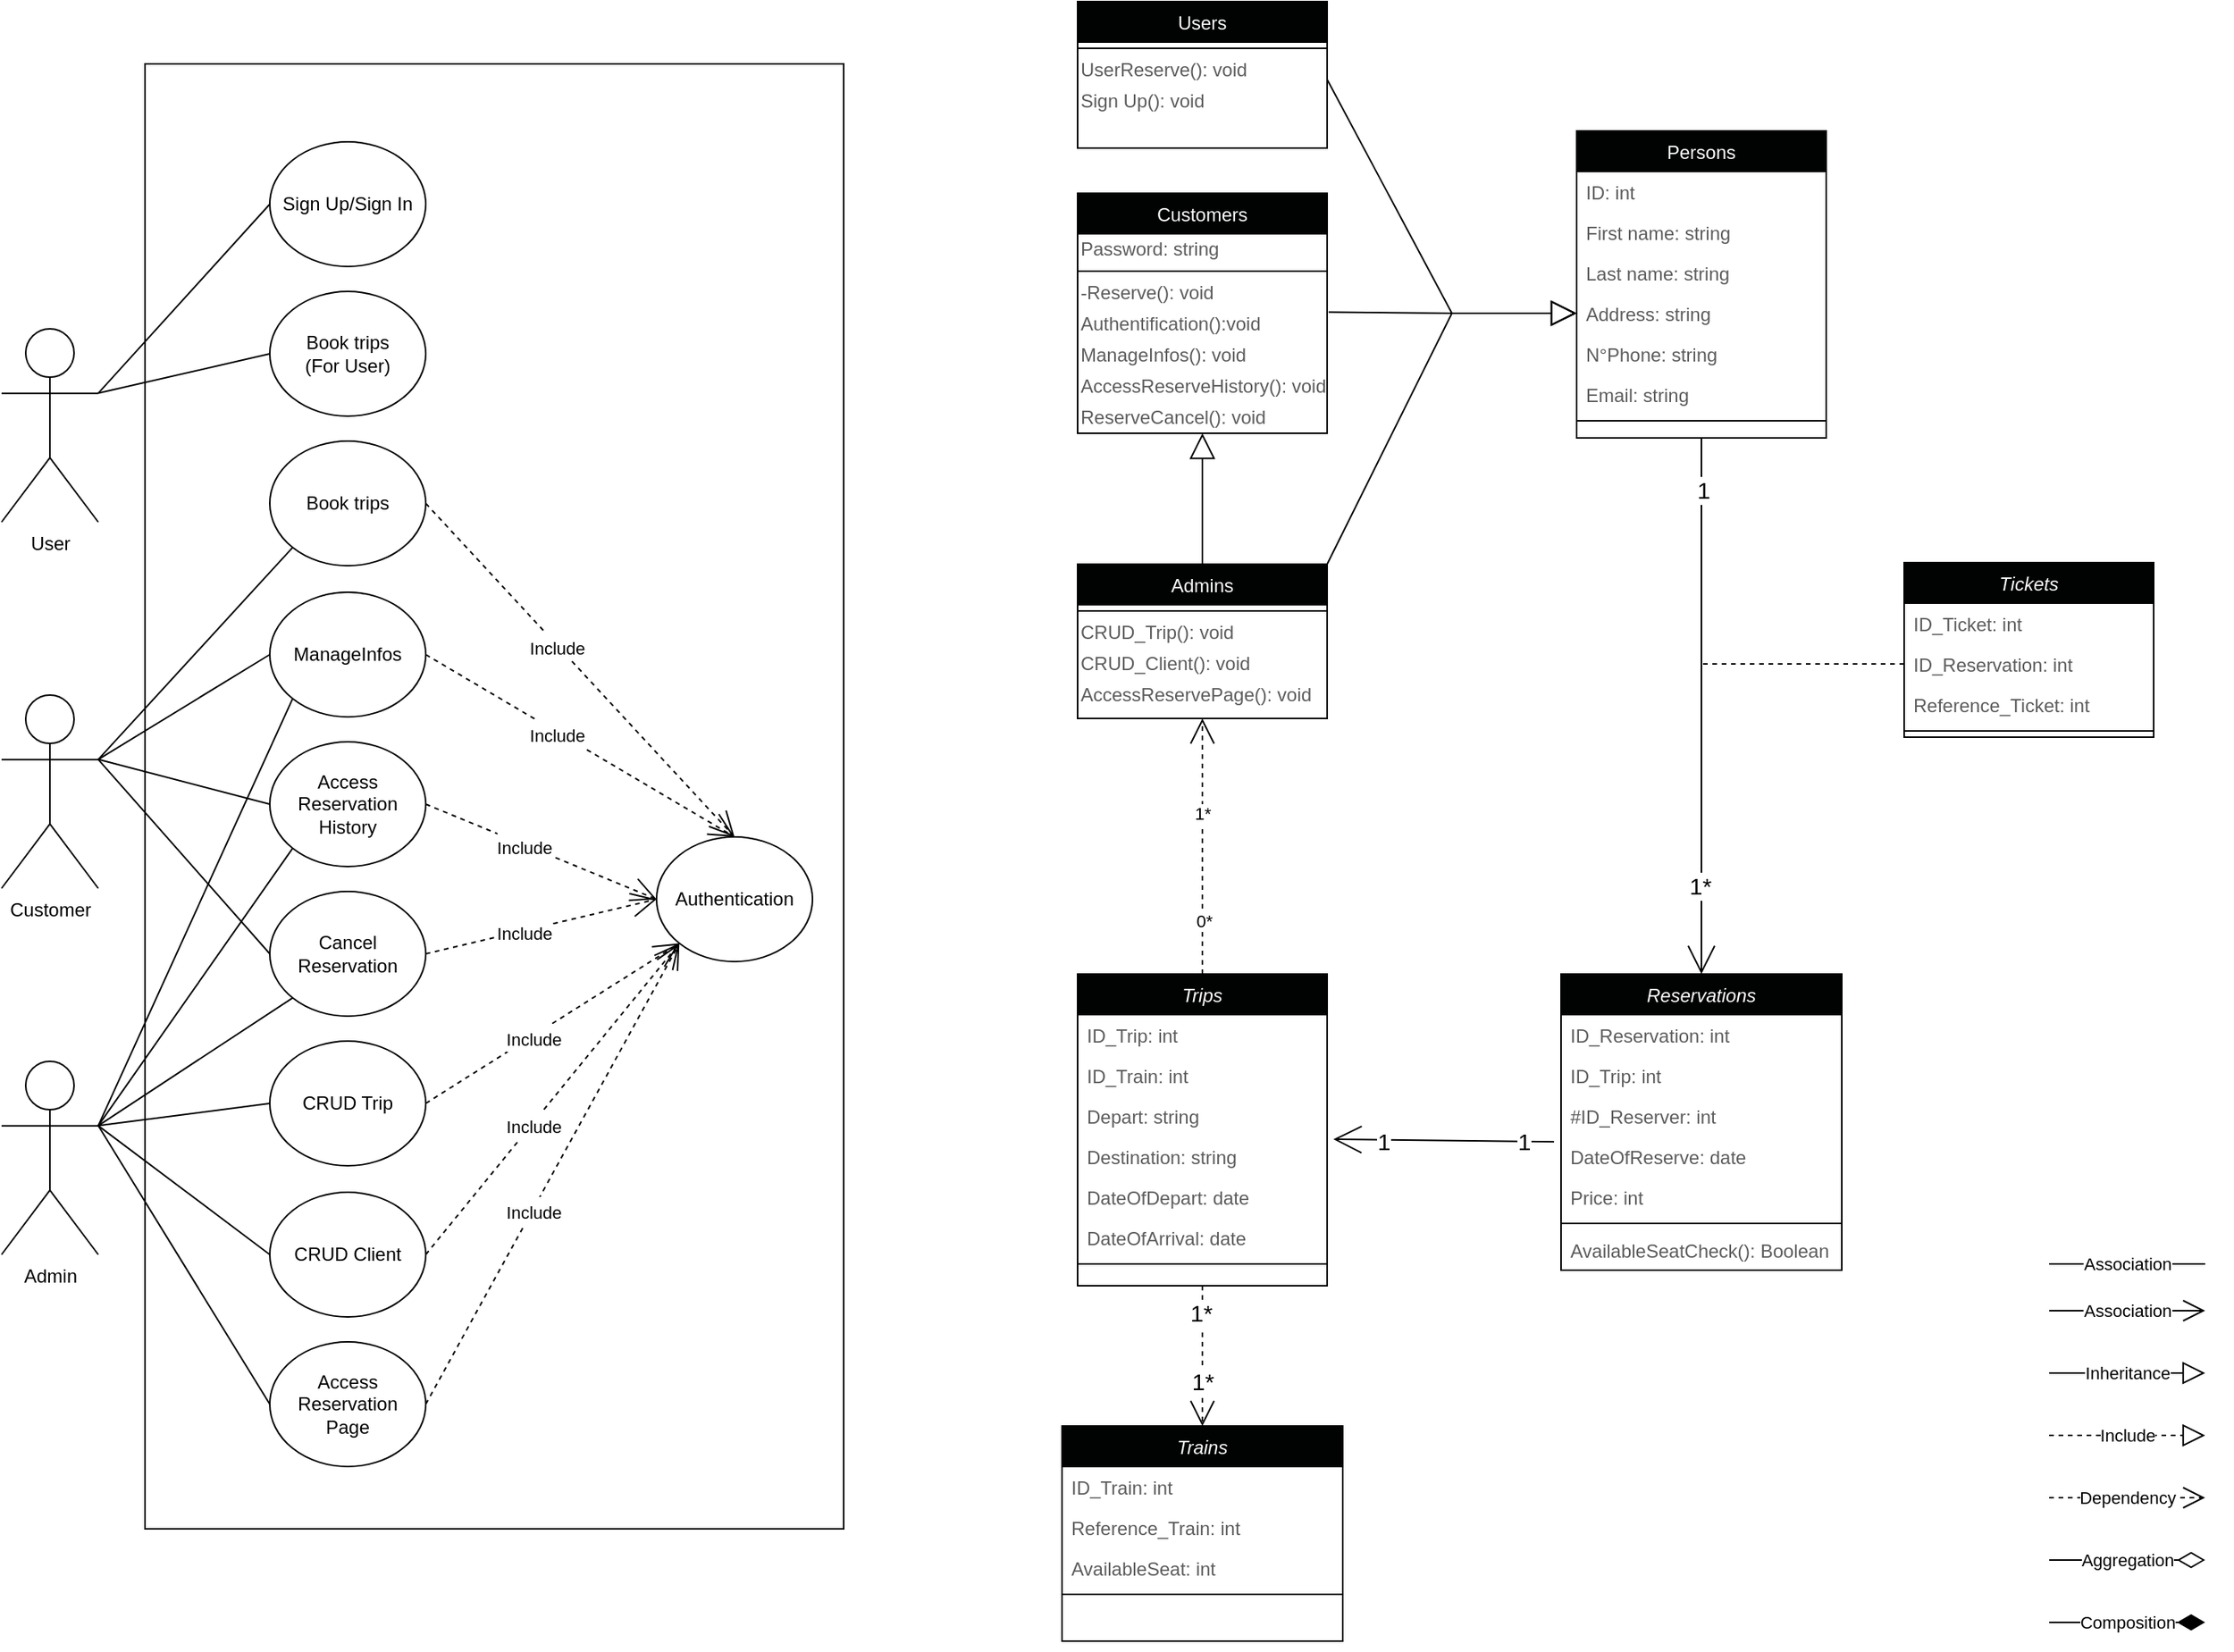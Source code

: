<mxfile version="16.5.1" type="device"><diagram id="C5RBs43oDa-KdzZeNtuy" name="Page 1"><mxGraphModel dx="1695" dy="593" grid="1" gridSize="10" guides="1" tooltips="1" connect="1" arrows="1" fold="1" page="1" pageScale="1" pageWidth="827" pageHeight="1169" math="0" shadow="0"><root><mxCell id="WIyWlLk6GJQsqaUBKTNV-0"/><mxCell id="WIyWlLk6GJQsqaUBKTNV-1" parent="WIyWlLk6GJQsqaUBKTNV-0"/><mxCell id="vCwOsM7yHrckRrkFHCLq-15" style="edgeStyle=none;rounded=0;orthogonalLoop=1;jettySize=auto;html=1;exitX=0;exitY=1;exitDx=0;exitDy=0;endArrow=none;endFill=0;entryX=1;entryY=0.333;entryDx=0;entryDy=0;entryPerimeter=0;" parent="WIyWlLk6GJQsqaUBKTNV-1" source="3M--1C_I2R1-7jQgCiGx-12" target="vCwOsM7yHrckRrkFHCLq-3" edge="1"><mxGeometry relative="1" as="geometry"><mxPoint x="-580" y="760" as="targetPoint"/></mxGeometry></mxCell><mxCell id="vCwOsM7yHrckRrkFHCLq-17" style="edgeStyle=none;rounded=0;orthogonalLoop=1;jettySize=auto;html=1;exitX=0;exitY=1;exitDx=0;exitDy=0;endArrow=none;endFill=0;entryX=1;entryY=0.333;entryDx=0;entryDy=0;entryPerimeter=0;" parent="WIyWlLk6GJQsqaUBKTNV-1" source="3M--1C_I2R1-7jQgCiGx-14" target="vCwOsM7yHrckRrkFHCLq-3" edge="1"><mxGeometry relative="1" as="geometry"><mxPoint x="-590" y="760" as="targetPoint"/></mxGeometry></mxCell><mxCell id="vCwOsM7yHrckRrkFHCLq-16" style="edgeStyle=none;rounded=0;orthogonalLoop=1;jettySize=auto;html=1;exitX=0;exitY=1;exitDx=0;exitDy=0;endArrow=none;endFill=0;entryX=1;entryY=0.333;entryDx=0;entryDy=0;entryPerimeter=0;" parent="WIyWlLk6GJQsqaUBKTNV-1" source="3M--1C_I2R1-7jQgCiGx-31" target="vCwOsM7yHrckRrkFHCLq-3" edge="1"><mxGeometry relative="1" as="geometry"><mxPoint x="-590" y="760" as="targetPoint"/></mxGeometry></mxCell><mxCell id="vCwOsM7yHrckRrkFHCLq-13" style="edgeStyle=none;rounded=0;orthogonalLoop=1;jettySize=auto;html=1;exitX=0;exitY=0.5;exitDx=0;exitDy=0;endArrow=none;endFill=0;entryX=1;entryY=0.333;entryDx=0;entryDy=0;entryPerimeter=0;" parent="WIyWlLk6GJQsqaUBKTNV-1" source="ai6zQOVXDfIekX7TAzCs-51" target="vCwOsM7yHrckRrkFHCLq-3" edge="1"><mxGeometry relative="1" as="geometry"><mxPoint x="-590" y="760" as="targetPoint"/></mxGeometry></mxCell><mxCell id="vCwOsM7yHrckRrkFHCLq-12" style="edgeStyle=none;rounded=0;orthogonalLoop=1;jettySize=auto;html=1;exitX=1;exitY=0.333;exitDx=0;exitDy=0;exitPerimeter=0;entryX=0;entryY=0.5;entryDx=0;entryDy=0;endArrow=none;endFill=0;" parent="WIyWlLk6GJQsqaUBKTNV-1" source="vCwOsM7yHrckRrkFHCLq-3" target="3M--1C_I2R1-7jQgCiGx-8" edge="1"><mxGeometry relative="1" as="geometry"/></mxCell><mxCell id="vCwOsM7yHrckRrkFHCLq-14" style="edgeStyle=none;rounded=0;orthogonalLoop=1;jettySize=auto;html=1;exitX=0;exitY=0.5;exitDx=0;exitDy=0;endArrow=none;endFill=0;entryX=1;entryY=0.333;entryDx=0;entryDy=0;entryPerimeter=0;" parent="WIyWlLk6GJQsqaUBKTNV-1" source="vCwOsM7yHrckRrkFHCLq-10" target="vCwOsM7yHrckRrkFHCLq-3" edge="1"><mxGeometry relative="1" as="geometry"><mxPoint x="-580" y="770" as="targetPoint"/></mxGeometry></mxCell><mxCell id="vCwOsM7yHrckRrkFHCLq-52" value="1*" style="edgeStyle=none;rounded=0;orthogonalLoop=1;jettySize=auto;html=1;entryX=0.5;entryY=0;entryDx=0;entryDy=0;fontSize=15;startArrow=none;startFill=0;endArrow=open;endFill=0;endSize=14;exitX=0.5;exitY=1;exitDx=0;exitDy=0;dashed=1;" parent="WIyWlLk6GJQsqaUBKTNV-1" source="zkfFHV4jXpPFQw0GAbJ--0" target="vCwOsM7yHrckRrkFHCLq-29" edge="1"><mxGeometry x="-0.628" y="-1" relative="1" as="geometry"><mxPoint as="offset"/></mxGeometry></mxCell><mxCell id="vCwOsM7yHrckRrkFHCLq-54" value="1*" style="edgeLabel;html=1;align=center;verticalAlign=middle;resizable=0;points=[];fontSize=15;" parent="vCwOsM7yHrckRrkFHCLq-52" vertex="1" connectable="0"><mxGeometry x="0.347" relative="1" as="geometry"><mxPoint as="offset"/></mxGeometry></mxCell><mxCell id="zkfFHV4jXpPFQw0GAbJ--0" value="Trips" style="swimlane;fontStyle=2;align=center;verticalAlign=top;childLayout=stackLayout;horizontal=1;startSize=26;horizontalStack=0;resizeParent=1;resizeLast=0;collapsible=1;marginBottom=0;rounded=0;shadow=0;strokeWidth=1;fillColor=#000302;strokeColor=#000000;fontColor=#FFFFFF;" parent="WIyWlLk6GJQsqaUBKTNV-1" vertex="1"><mxGeometry x="40" y="664" width="160" height="200" as="geometry"><mxRectangle x="230" y="140" width="160" height="26" as="alternateBounds"/></mxGeometry></mxCell><mxCell id="vCwOsM7yHrckRrkFHCLq-51" value="ID_Trip: int" style="text;align=left;verticalAlign=top;spacingLeft=4;spacingRight=4;overflow=hidden;rotatable=0;points=[[0,0.5],[1,0.5]];portConstraint=eastwest;fontColor=#5C5C5C;rounded=0;swimlaneFillColor=none;strokeColor=none;" parent="zkfFHV4jXpPFQw0GAbJ--0" vertex="1"><mxGeometry y="26" width="160" height="26" as="geometry"/></mxCell><mxCell id="zkfFHV4jXpPFQw0GAbJ--1" value="ID_Train: int" style="text;align=left;verticalAlign=top;spacingLeft=4;spacingRight=4;overflow=hidden;rotatable=0;points=[[0,0.5],[1,0.5]];portConstraint=eastwest;fontColor=#5C5C5C;rounded=0;swimlaneFillColor=none;strokeColor=none;" parent="zkfFHV4jXpPFQw0GAbJ--0" vertex="1"><mxGeometry y="52" width="160" height="26" as="geometry"/></mxCell><mxCell id="vDL-p2yf2un2IL8Y0wbN-0" value="Depart: string" style="text;align=left;verticalAlign=top;spacingLeft=4;spacingRight=4;overflow=hidden;rotatable=0;points=[[0,0.5],[1,0.5]];portConstraint=eastwest;fontColor=#5C5C5C;rounded=0;" parent="zkfFHV4jXpPFQw0GAbJ--0" vertex="1"><mxGeometry y="78" width="160" height="26" as="geometry"/></mxCell><mxCell id="ai6zQOVXDfIekX7TAzCs-10" value="Destination: string" style="text;align=left;verticalAlign=top;spacingLeft=4;spacingRight=4;overflow=hidden;rotatable=0;points=[[0,0.5],[1,0.5]];portConstraint=eastwest;fontColor=#5C5C5C;rounded=0;" parent="zkfFHV4jXpPFQw0GAbJ--0" vertex="1"><mxGeometry y="104" width="160" height="26" as="geometry"/></mxCell><mxCell id="ai6zQOVXDfIekX7TAzCs-11" value="DateOfDepart: date" style="text;align=left;verticalAlign=top;spacingLeft=4;spacingRight=4;overflow=hidden;rotatable=0;points=[[0,0.5],[1,0.5]];portConstraint=eastwest;fontColor=#5C5C5C;rounded=0;" parent="zkfFHV4jXpPFQw0GAbJ--0" vertex="1"><mxGeometry y="130" width="160" height="26" as="geometry"/></mxCell><mxCell id="ai6zQOVXDfIekX7TAzCs-12" value="DateOfArrival: date" style="text;align=left;verticalAlign=top;spacingLeft=4;spacingRight=4;overflow=hidden;rotatable=0;points=[[0,0.5],[1,0.5]];portConstraint=eastwest;fontColor=#5C5C5C;rounded=0;" parent="zkfFHV4jXpPFQw0GAbJ--0" vertex="1"><mxGeometry y="156" width="160" height="26" as="geometry"/></mxCell><mxCell id="zkfFHV4jXpPFQw0GAbJ--4" value="" style="line;html=1;strokeWidth=1;align=left;verticalAlign=middle;spacingTop=-1;spacingLeft=3;spacingRight=3;rotatable=0;labelPosition=right;points=[];portConstraint=eastwest;fillColor=none;strokeColor=#000000;fontColor=#5C5C5C;rounded=0;" parent="zkfFHV4jXpPFQw0GAbJ--0" vertex="1"><mxGeometry y="182" width="160" height="8" as="geometry"/></mxCell><mxCell id="zkfFHV4jXpPFQw0GAbJ--6" value="Persons" style="swimlane;fontStyle=0;align=center;verticalAlign=top;childLayout=stackLayout;horizontal=1;startSize=26;horizontalStack=0;resizeParent=1;resizeLast=0;collapsible=1;marginBottom=0;rounded=0;shadow=0;strokeWidth=1;fillColor=#000302;strokeColor=#000000;fontColor=#FFFFFF;swimlaneFillColor=none;" parent="WIyWlLk6GJQsqaUBKTNV-1" vertex="1"><mxGeometry x="360" y="123" width="160" height="197" as="geometry"><mxRectangle x="130" y="380" width="160" height="26" as="alternateBounds"/></mxGeometry></mxCell><mxCell id="xVE9FjrcCuSCnq7IUuKv-0" value="ID: int" style="text;align=left;verticalAlign=top;spacingLeft=4;spacingRight=4;overflow=hidden;rotatable=0;points=[[0,0.5],[1,0.5]];portConstraint=eastwest;fontColor=#5C5C5C;rounded=0;" parent="zkfFHV4jXpPFQw0GAbJ--6" vertex="1"><mxGeometry y="26" width="160" height="26" as="geometry"/></mxCell><mxCell id="7c36WkLi1YaP8G3lGVL6-3" value="First name: string" style="text;align=left;verticalAlign=top;spacingLeft=4;spacingRight=4;overflow=hidden;rotatable=0;points=[[0,0.5],[1,0.5]];portConstraint=eastwest;fontColor=#5C5C5C;rounded=0;" parent="zkfFHV4jXpPFQw0GAbJ--6" vertex="1"><mxGeometry y="52" width="160" height="26" as="geometry"/></mxCell><mxCell id="zkfFHV4jXpPFQw0GAbJ--7" value="Last name: string" style="text;align=left;verticalAlign=top;spacingLeft=4;spacingRight=4;overflow=hidden;rotatable=0;points=[[0,0.5],[1,0.5]];portConstraint=eastwest;fontColor=#5C5C5C;rounded=0;" parent="zkfFHV4jXpPFQw0GAbJ--6" vertex="1"><mxGeometry y="78" width="160" height="26" as="geometry"/></mxCell><mxCell id="vDL-p2yf2un2IL8Y0wbN-2" value="Address: string" style="text;align=left;verticalAlign=top;spacingLeft=4;spacingRight=4;overflow=hidden;rotatable=0;points=[[0,0.5],[1,0.5]];portConstraint=eastwest;rounded=0;shadow=0;html=0;fontColor=#5C5C5C;" parent="zkfFHV4jXpPFQw0GAbJ--6" vertex="1"><mxGeometry y="104" width="160" height="26" as="geometry"/></mxCell><mxCell id="zkfFHV4jXpPFQw0GAbJ--8" value="N°Phone: string " style="text;align=left;verticalAlign=top;spacingLeft=4;spacingRight=4;overflow=hidden;rotatable=0;points=[[0,0.5],[1,0.5]];portConstraint=eastwest;rounded=0;shadow=0;html=0;fontColor=#5C5C5C;" parent="zkfFHV4jXpPFQw0GAbJ--6" vertex="1"><mxGeometry y="130" width="160" height="26" as="geometry"/></mxCell><mxCell id="vDL-p2yf2un2IL8Y0wbN-12" value="Email: string" style="text;align=left;verticalAlign=top;spacingLeft=4;spacingRight=4;overflow=hidden;rotatable=0;points=[[0,0.5],[1,0.5]];portConstraint=eastwest;rounded=0;shadow=0;html=0;fontColor=#5C5C5C;" parent="zkfFHV4jXpPFQw0GAbJ--6" vertex="1"><mxGeometry y="156" width="160" height="26" as="geometry"/></mxCell><mxCell id="zkfFHV4jXpPFQw0GAbJ--9" value="" style="line;html=1;strokeWidth=1;align=left;verticalAlign=middle;spacingTop=-1;spacingLeft=3;spacingRight=3;rotatable=0;labelPosition=right;points=[];portConstraint=eastwest;fillColor=none;strokeColor=#000000;fontColor=#5C5C5C;rounded=0;" parent="zkfFHV4jXpPFQw0GAbJ--6" vertex="1"><mxGeometry y="182" width="160" height="8" as="geometry"/></mxCell><mxCell id="vCwOsM7yHrckRrkFHCLq-44" style="edgeStyle=none;rounded=0;orthogonalLoop=1;jettySize=auto;html=1;entryX=0;entryY=0.5;entryDx=0;entryDy=0;fontSize=15;endArrow=block;endFill=0;strokeColor=none;startArrow=none;startFill=0;" parent="WIyWlLk6GJQsqaUBKTNV-1" source="zkfFHV4jXpPFQw0GAbJ--13" target="zkfFHV4jXpPFQw0GAbJ--8" edge="1"><mxGeometry relative="1" as="geometry"/></mxCell><mxCell id="vCwOsM7yHrckRrkFHCLq-79" style="edgeStyle=none;rounded=0;orthogonalLoop=1;jettySize=auto;html=1;entryX=0.5;entryY=1;entryDx=0;entryDy=0;fontSize=11;startArrow=none;startFill=0;endArrow=block;endFill=0;startSize=0;endSize=14;sourcePerimeterSpacing=0;targetPerimeterSpacing=10;" parent="WIyWlLk6GJQsqaUBKTNV-1" source="zkfFHV4jXpPFQw0GAbJ--13" target="ai6zQOVXDfIekX7TAzCs-2" edge="1"><mxGeometry relative="1" as="geometry"/></mxCell><mxCell id="zkfFHV4jXpPFQw0GAbJ--13" value="Admins" style="swimlane;fontStyle=0;align=center;verticalAlign=top;childLayout=stackLayout;horizontal=1;startSize=26;horizontalStack=0;resizeParent=1;resizeLast=0;collapsible=1;marginBottom=0;rounded=0;shadow=0;strokeWidth=1;fillColor=#000302;strokeColor=#000000;fontColor=#FFFFFF;swimlaneFillColor=none;" parent="WIyWlLk6GJQsqaUBKTNV-1" vertex="1"><mxGeometry x="40" y="401" width="160" height="99" as="geometry"><mxRectangle x="340" y="380" width="170" height="26" as="alternateBounds"/></mxGeometry></mxCell><mxCell id="zkfFHV4jXpPFQw0GAbJ--15" value="" style="line;html=1;strokeWidth=1;align=left;verticalAlign=middle;spacingTop=-1;spacingLeft=3;spacingRight=3;rotatable=0;labelPosition=right;points=[];portConstraint=eastwest;fillColor=none;strokeColor=#000000;fontColor=#5C5C5C;rounded=0;" parent="zkfFHV4jXpPFQw0GAbJ--13" vertex="1"><mxGeometry y="26" width="160" height="8" as="geometry"/></mxCell><mxCell id="ai6zQOVXDfIekX7TAzCs-36" value="CRUD_Trip(): void" style="text;html=1;align=left;verticalAlign=middle;resizable=0;points=[];autosize=1;strokeColor=none;fillColor=none;fontColor=#5C5C5C;rounded=0;" parent="zkfFHV4jXpPFQw0GAbJ--13" vertex="1"><mxGeometry y="34" width="160" height="20" as="geometry"/></mxCell><mxCell id="vCwOsM7yHrckRrkFHCLq-48" value="CRUD_Client(): void" style="text;html=1;align=left;verticalAlign=middle;resizable=0;points=[];autosize=1;strokeColor=none;fillColor=none;fontColor=#5C5C5C;rounded=0;" parent="zkfFHV4jXpPFQw0GAbJ--13" vertex="1"><mxGeometry y="54" width="160" height="20" as="geometry"/></mxCell><mxCell id="ai6zQOVXDfIekX7TAzCs-34" value="AccessReservePage(): void" style="text;html=1;align=left;verticalAlign=middle;resizable=0;points=[];autosize=1;strokeColor=none;fillColor=none;fontColor=#5C5C5C;rounded=0;" parent="zkfFHV4jXpPFQw0GAbJ--13" vertex="1"><mxGeometry y="74" width="160" height="20" as="geometry"/></mxCell><mxCell id="vDL-p2yf2un2IL8Y0wbN-6" value="Users" style="swimlane;fontStyle=0;align=center;verticalAlign=top;childLayout=stackLayout;horizontal=1;startSize=26;horizontalStack=0;resizeParent=1;resizeLast=0;collapsible=1;marginBottom=0;rounded=0;shadow=0;strokeWidth=1;fillColor=#000302;strokeColor=#000000;fontColor=#FFFFFF;swimlaneFillColor=none;" parent="WIyWlLk6GJQsqaUBKTNV-1" vertex="1"><mxGeometry x="40" y="40" width="160" height="94" as="geometry"><mxRectangle x="340" y="380" width="170" height="26" as="alternateBounds"/></mxGeometry></mxCell><mxCell id="vDL-p2yf2un2IL8Y0wbN-9" value="" style="line;html=1;strokeWidth=1;align=left;verticalAlign=middle;spacingTop=-1;spacingLeft=3;spacingRight=3;rotatable=0;labelPosition=right;points=[];portConstraint=eastwest;fillColor=none;strokeColor=#000000;fontColor=#5C5C5C;rounded=0;" parent="vDL-p2yf2un2IL8Y0wbN-6" vertex="1"><mxGeometry y="26" width="160" height="8" as="geometry"/></mxCell><mxCell id="xVE9FjrcCuSCnq7IUuKv-2" value="UserReserve(): void" style="text;html=1;align=left;verticalAlign=middle;resizable=0;points=[];autosize=1;strokeColor=none;fillColor=none;fontColor=#5C5C5C;rounded=0;" parent="vDL-p2yf2un2IL8Y0wbN-6" vertex="1"><mxGeometry y="34" width="160" height="20" as="geometry"/></mxCell><mxCell id="vCwOsM7yHrckRrkFHCLq-39" value="Sign Up(): void" style="text;html=1;align=left;verticalAlign=middle;resizable=0;points=[];autosize=1;strokeColor=none;fillColor=none;fontColor=#5C5C5C;rounded=0;" parent="vDL-p2yf2un2IL8Y0wbN-6" vertex="1"><mxGeometry y="54" width="160" height="20" as="geometry"/></mxCell><mxCell id="vCwOsM7yHrckRrkFHCLq-63" style="edgeStyle=none;rounded=0;orthogonalLoop=1;jettySize=auto;html=1;fontSize=15;startArrow=none;startFill=0;endArrow=none;endFill=0;endSize=14;exitX=0;exitY=0.5;exitDx=0;exitDy=0;dashed=1;" parent="WIyWlLk6GJQsqaUBKTNV-1" source="vCwOsM7yHrckRrkFHCLq-57" edge="1"><mxGeometry relative="1" as="geometry"><mxPoint x="570.0" y="478" as="sourcePoint"/><mxPoint x="440" y="465" as="targetPoint"/></mxGeometry></mxCell><mxCell id="vDL-p2yf2un2IL8Y0wbN-28" value="Reservations" style="swimlane;fontStyle=2;align=center;verticalAlign=top;childLayout=stackLayout;horizontal=1;startSize=26;horizontalStack=0;resizeParent=1;resizeLast=0;collapsible=1;marginBottom=0;rounded=0;shadow=0;strokeWidth=1;fillColor=#000302;strokeColor=#000000;fontColor=#FFFFFF;swimlaneFillColor=none;" parent="WIyWlLk6GJQsqaUBKTNV-1" vertex="1"><mxGeometry x="350" y="664" width="180" height="190" as="geometry"><mxRectangle x="230" y="140" width="160" height="26" as="alternateBounds"/></mxGeometry></mxCell><mxCell id="vDL-p2yf2un2IL8Y0wbN-36" value="ID_Reservation: int" style="text;align=left;verticalAlign=top;spacingLeft=4;spacingRight=4;overflow=hidden;rotatable=0;points=[[0,0.5],[1,0.5]];portConstraint=eastwest;fontColor=#5C5C5C;rounded=0;" parent="vDL-p2yf2un2IL8Y0wbN-28" vertex="1"><mxGeometry y="26" width="180" height="26" as="geometry"/></mxCell><mxCell id="ai6zQOVXDfIekX7TAzCs-24" value="ID_Trip: int" style="text;align=left;verticalAlign=top;spacingLeft=4;spacingRight=4;overflow=hidden;rotatable=0;points=[[0,0.5],[1,0.5]];portConstraint=eastwest;fontColor=#5C5C5C;rounded=0;" parent="vDL-p2yf2un2IL8Y0wbN-28" vertex="1"><mxGeometry y="52" width="180" height="26" as="geometry"/></mxCell><mxCell id="ai6zQOVXDfIekX7TAzCs-22" value="#ID_Reserver: int" style="text;align=left;verticalAlign=top;spacingLeft=4;spacingRight=4;overflow=hidden;rotatable=0;points=[[0,0.5],[1,0.5]];portConstraint=eastwest;fontColor=#5C5C5C;rounded=0;" parent="vDL-p2yf2un2IL8Y0wbN-28" vertex="1"><mxGeometry y="78" width="180" height="26" as="geometry"/></mxCell><mxCell id="vDL-p2yf2un2IL8Y0wbN-29" value="DateOfReserve: date" style="text;align=left;verticalAlign=top;spacingLeft=4;spacingRight=4;overflow=hidden;rotatable=0;points=[[0,0.5],[1,0.5]];portConstraint=eastwest;fontColor=#5C5C5C;rounded=0;" parent="vDL-p2yf2un2IL8Y0wbN-28" vertex="1"><mxGeometry y="104" width="180" height="26" as="geometry"/></mxCell><mxCell id="ai6zQOVXDfIekX7TAzCs-23" value="Price: int" style="text;align=left;verticalAlign=top;spacingLeft=4;spacingRight=4;overflow=hidden;rotatable=0;points=[[0,0.5],[1,0.5]];portConstraint=eastwest;rounded=0;shadow=0;html=0;fontColor=#5C5C5C;" parent="vDL-p2yf2un2IL8Y0wbN-28" vertex="1"><mxGeometry y="130" width="180" height="26" as="geometry"/></mxCell><mxCell id="vDL-p2yf2un2IL8Y0wbN-33" value="" style="line;html=1;strokeWidth=1;align=left;verticalAlign=middle;spacingTop=-1;spacingLeft=3;spacingRight=3;rotatable=0;labelPosition=right;points=[];portConstraint=eastwest;fillColor=none;strokeColor=#000000;fontColor=#5C5C5C;rounded=0;" parent="vDL-p2yf2un2IL8Y0wbN-28" vertex="1"><mxGeometry y="156" width="180" height="8" as="geometry"/></mxCell><mxCell id="vCwOsM7yHrckRrkFHCLq-74" value="AvailableSeatCheck(): Boolean" style="text;align=left;verticalAlign=top;spacingLeft=4;spacingRight=4;overflow=hidden;rotatable=0;points=[[0,0.5],[1,0.5]];portConstraint=eastwest;fontColor=#5C5C5C;rounded=0;" parent="vDL-p2yf2un2IL8Y0wbN-28" vertex="1"><mxGeometry y="164" width="180" height="26" as="geometry"/></mxCell><mxCell id="vDL-p2yf2un2IL8Y0wbN-39" style="orthogonalLoop=1;jettySize=auto;html=1;fontColor=#5C5C5C;strokeColor=#000000;fillColor=#21C0A5;exitX=0.5;exitY=1;exitDx=0;exitDy=0;endArrow=open;endFill=0;endSize=16;entryX=0.5;entryY=0;entryDx=0;entryDy=0;startSize=0;" parent="WIyWlLk6GJQsqaUBKTNV-1" source="zkfFHV4jXpPFQw0GAbJ--6" target="vDL-p2yf2un2IL8Y0wbN-28" edge="1"><mxGeometry relative="1" as="geometry"><mxPoint x="440" y="570" as="targetPoint"/></mxGeometry></mxCell><mxCell id="ai6zQOVXDfIekX7TAzCs-42" value="&lt;font color=&quot;#000000&quot; style=&quot;font-size: 15px;&quot;&gt;1&lt;br style=&quot;font-size: 15px;&quot;&gt;&lt;/font&gt;" style="edgeLabel;html=1;align=center;verticalAlign=middle;resizable=0;points=[];fontSize=15;fontColor=#FFFFFF;" parent="vDL-p2yf2un2IL8Y0wbN-39" vertex="1" connectable="0"><mxGeometry x="-0.788" y="5" relative="1" as="geometry"><mxPoint x="-4" y="-4" as="offset"/></mxGeometry></mxCell><mxCell id="ai6zQOVXDfIekX7TAzCs-43" value="1*" style="edgeLabel;html=1;align=center;verticalAlign=middle;resizable=0;points=[];fontSize=15;fontColor=#000000;" parent="vDL-p2yf2un2IL8Y0wbN-39" vertex="1" connectable="0"><mxGeometry x="0.772" y="-1" relative="1" as="geometry"><mxPoint y="-18" as="offset"/></mxGeometry></mxCell><mxCell id="vCwOsM7yHrckRrkFHCLq-7" style="edgeStyle=none;rounded=0;orthogonalLoop=1;jettySize=auto;html=1;exitX=1;exitY=0.333;exitDx=0;exitDy=0;exitPerimeter=0;entryX=0;entryY=0.5;entryDx=0;entryDy=0;endArrow=none;endFill=0;" parent="WIyWlLk6GJQsqaUBKTNV-1" source="KzaNMFiH_QPxd9tCahnP-0" target="3M--1C_I2R1-7jQgCiGx-14" edge="1"><mxGeometry relative="1" as="geometry"/></mxCell><mxCell id="3M--1C_I2R1-7jQgCiGx-2" value="" style="whiteSpace=wrap;html=1;fillColor=none;" parent="WIyWlLk6GJQsqaUBKTNV-1" vertex="1"><mxGeometry x="-558" y="80" width="448" height="940" as="geometry"/></mxCell><mxCell id="vCwOsM7yHrckRrkFHCLq-25" style="edgeStyle=none;rounded=0;orthogonalLoop=1;jettySize=auto;html=1;exitX=1;exitY=0.333;exitDx=0;exitDy=0;exitPerimeter=0;entryX=0;entryY=1;entryDx=0;entryDy=0;endArrow=none;endFill=0;" parent="WIyWlLk6GJQsqaUBKTNV-1" source="KzaNMFiH_QPxd9tCahnP-0" target="3M--1C_I2R1-7jQgCiGx-3" edge="1"><mxGeometry relative="1" as="geometry"/></mxCell><mxCell id="KzaNMFiH_QPxd9tCahnP-0" value="Customer" style="shape=umlActor;verticalLabelPosition=bottom;verticalAlign=top;html=1;outlineConnect=0;" parent="WIyWlLk6GJQsqaUBKTNV-1" vertex="1"><mxGeometry x="-650" y="485" width="62" height="124" as="geometry"/></mxCell><mxCell id="vCwOsM7yHrckRrkFHCLq-6" style="edgeStyle=none;rounded=0;orthogonalLoop=1;jettySize=auto;html=1;exitX=0;exitY=0.5;exitDx=0;exitDy=0;endArrow=none;endFill=0;entryX=1;entryY=0.333;entryDx=0;entryDy=0;entryPerimeter=0;" parent="WIyWlLk6GJQsqaUBKTNV-1" source="vCwOsM7yHrckRrkFHCLq-65" target="vCwOsM7yHrckRrkFHCLq-2" edge="1"><mxGeometry relative="1" as="geometry"><mxPoint x="-590" y="290" as="targetPoint"/></mxGeometry></mxCell><mxCell id="3M--1C_I2R1-7jQgCiGx-3" value="Book trips" style="ellipse;whiteSpace=wrap;html=1;fillColor=none;" parent="WIyWlLk6GJQsqaUBKTNV-1" vertex="1"><mxGeometry x="-478" y="322" width="100" height="80" as="geometry"/></mxCell><mxCell id="3M--1C_I2R1-7jQgCiGx-8" value="CRUD Trip" style="ellipse;whiteSpace=wrap;html=1;fillColor=none;" parent="WIyWlLk6GJQsqaUBKTNV-1" vertex="1"><mxGeometry x="-478" y="707" width="100" height="80" as="geometry"/></mxCell><mxCell id="vCwOsM7yHrckRrkFHCLq-9" style="edgeStyle=none;rounded=0;orthogonalLoop=1;jettySize=auto;html=1;exitX=0;exitY=0.5;exitDx=0;exitDy=0;endArrow=none;endFill=0;entryX=1;entryY=0.333;entryDx=0;entryDy=0;entryPerimeter=0;" parent="WIyWlLk6GJQsqaUBKTNV-1" source="3M--1C_I2R1-7jQgCiGx-12" target="KzaNMFiH_QPxd9tCahnP-0" edge="1"><mxGeometry relative="1" as="geometry"><mxPoint x="-580" y="530" as="targetPoint"/></mxGeometry></mxCell><mxCell id="3M--1C_I2R1-7jQgCiGx-12" value="Cancel Reservation" style="ellipse;whiteSpace=wrap;html=1;fillColor=none;autosize=0;comic=0;spacing=9;" parent="WIyWlLk6GJQsqaUBKTNV-1" vertex="1"><mxGeometry x="-478" y="611" width="100" height="80" as="geometry"/></mxCell><mxCell id="3M--1C_I2R1-7jQgCiGx-14" value="ManageInfos" style="ellipse;whiteSpace=wrap;html=1;fillColor=none;autosize=0;comic=0;spacing=9;" parent="WIyWlLk6GJQsqaUBKTNV-1" vertex="1"><mxGeometry x="-478" y="419" width="100" height="80" as="geometry"/></mxCell><mxCell id="3M--1C_I2R1-7jQgCiGx-16" value="Authentication" style="ellipse;whiteSpace=wrap;html=1;fillColor=none;autosize=0;comic=0;spacing=9;" parent="WIyWlLk6GJQsqaUBKTNV-1" vertex="1"><mxGeometry x="-230" y="576" width="100" height="80" as="geometry"/></mxCell><mxCell id="vCwOsM7yHrckRrkFHCLq-8" style="edgeStyle=none;rounded=0;orthogonalLoop=1;jettySize=auto;html=1;exitX=0;exitY=0.5;exitDx=0;exitDy=0;endArrow=none;endFill=0;entryX=1;entryY=0.333;entryDx=0;entryDy=0;entryPerimeter=0;" parent="WIyWlLk6GJQsqaUBKTNV-1" source="3M--1C_I2R1-7jQgCiGx-31" target="KzaNMFiH_QPxd9tCahnP-0" edge="1"><mxGeometry relative="1" as="geometry"><mxPoint x="-590" y="521.0" as="targetPoint"/></mxGeometry></mxCell><mxCell id="3M--1C_I2R1-7jQgCiGx-31" value="Access Reservation History" style="ellipse;whiteSpace=wrap;html=1;fillColor=none;autosize=0;comic=0;spacing=9;" parent="WIyWlLk6GJQsqaUBKTNV-1" vertex="1"><mxGeometry x="-478" y="515" width="100" height="80" as="geometry"/></mxCell><mxCell id="vCwOsM7yHrckRrkFHCLq-43" style="edgeStyle=none;rounded=0;orthogonalLoop=1;jettySize=auto;html=1;entryX=0;entryY=0.5;entryDx=0;entryDy=0;fontSize=15;endArrow=block;endFill=0;strokeColor=none;startArrow=none;startFill=0;" parent="WIyWlLk6GJQsqaUBKTNV-1" source="ai6zQOVXDfIekX7TAzCs-2" target="zkfFHV4jXpPFQw0GAbJ--8" edge="1"><mxGeometry relative="1" as="geometry"/></mxCell><mxCell id="ai6zQOVXDfIekX7TAzCs-2" value="Customers" style="swimlane;fontStyle=0;align=center;verticalAlign=top;childLayout=stackLayout;horizontal=1;startSize=26;horizontalStack=0;resizeParent=1;resizeLast=0;collapsible=1;marginBottom=0;rounded=0;shadow=0;strokeWidth=1;fillColor=#000302;strokeColor=#000000;fontColor=#FFFFFF;swimlaneFillColor=none;" parent="WIyWlLk6GJQsqaUBKTNV-1" vertex="1"><mxGeometry x="40" y="163" width="160" height="154" as="geometry"><mxRectangle x="340" y="380" width="170" height="26" as="alternateBounds"/></mxGeometry></mxCell><mxCell id="ai6zQOVXDfIekX7TAzCs-3" value="Password: string" style="text;html=1;align=left;verticalAlign=middle;resizable=0;points=[];autosize=1;strokeColor=none;fillColor=none;fontColor=#5C5C5C;rounded=0;" parent="ai6zQOVXDfIekX7TAzCs-2" vertex="1"><mxGeometry y="26" width="160" height="20" as="geometry"/></mxCell><mxCell id="ai6zQOVXDfIekX7TAzCs-4" value="" style="line;html=1;strokeWidth=1;align=left;verticalAlign=middle;spacingTop=-1;spacingLeft=3;spacingRight=3;rotatable=0;labelPosition=right;points=[];portConstraint=eastwest;fillColor=none;strokeColor=#000000;fontColor=#5C5C5C;rounded=0;" parent="ai6zQOVXDfIekX7TAzCs-2" vertex="1"><mxGeometry y="46" width="160" height="8" as="geometry"/></mxCell><mxCell id="xVE9FjrcCuSCnq7IUuKv-3" value="-Reserve(): void" style="text;html=1;align=left;verticalAlign=middle;resizable=0;points=[];autosize=1;strokeColor=none;fillColor=none;fontColor=#5C5C5C;rounded=0;" parent="ai6zQOVXDfIekX7TAzCs-2" vertex="1"><mxGeometry y="54" width="160" height="20" as="geometry"/></mxCell><mxCell id="ai6zQOVXDfIekX7TAzCs-6" value="Authentification():void" style="text;html=1;align=left;verticalAlign=middle;resizable=0;points=[];autosize=1;strokeColor=none;fillColor=none;fontColor=#5C5C5C;rounded=0;" parent="ai6zQOVXDfIekX7TAzCs-2" vertex="1"><mxGeometry y="74" width="160" height="20" as="geometry"/></mxCell><mxCell id="ai6zQOVXDfIekX7TAzCs-7" value="ManageInfos(): void" style="text;html=1;align=left;verticalAlign=middle;resizable=0;points=[];autosize=1;strokeColor=none;fillColor=none;fontColor=#5C5C5C;rounded=0;" parent="ai6zQOVXDfIekX7TAzCs-2" vertex="1"><mxGeometry y="94" width="160" height="20" as="geometry"/></mxCell><mxCell id="ai6zQOVXDfIekX7TAzCs-49" value="AccessReserveHistory(): void" style="text;html=1;align=left;verticalAlign=middle;resizable=0;points=[];autosize=1;strokeColor=none;fillColor=none;fontColor=#5C5C5C;rounded=0;" parent="ai6zQOVXDfIekX7TAzCs-2" vertex="1"><mxGeometry y="114" width="160" height="20" as="geometry"/></mxCell><mxCell id="vCwOsM7yHrckRrkFHCLq-68" value="ReserveCancel(): void" style="text;html=1;align=left;verticalAlign=middle;resizable=0;points=[];autosize=1;strokeColor=none;fillColor=none;fontColor=#5C5C5C;rounded=0;" parent="ai6zQOVXDfIekX7TAzCs-2" vertex="1"><mxGeometry y="134" width="160" height="20" as="geometry"/></mxCell><mxCell id="ai6zQOVXDfIekX7TAzCs-21" style="rounded=0;orthogonalLoop=1;jettySize=auto;html=1;entryX=1.025;entryY=0.077;entryDx=0;entryDy=0;strokeColor=#000000;fontColor=#5C5C5C;endArrow=open;endFill=0;endSize=16;exitX=-0.025;exitY=0.141;exitDx=0;exitDy=0;entryPerimeter=0;exitPerimeter=0;" parent="WIyWlLk6GJQsqaUBKTNV-1" source="vDL-p2yf2un2IL8Y0wbN-29" target="ai6zQOVXDfIekX7TAzCs-10" edge="1"><mxGeometry relative="1" as="geometry"><mxPoint x="451.077" y="494" as="targetPoint"/><mxPoint x="210" y="804" as="sourcePoint"/></mxGeometry></mxCell><mxCell id="ai6zQOVXDfIekX7TAzCs-46" value="1" style="edgeLabel;html=1;align=center;verticalAlign=middle;resizable=0;points=[];fontSize=15;fontColor=#000000;" parent="ai6zQOVXDfIekX7TAzCs-21" vertex="1" connectable="0"><mxGeometry x="0.236" y="1" relative="1" as="geometry"><mxPoint x="-22" y="-1" as="offset"/></mxGeometry></mxCell><mxCell id="ai6zQOVXDfIekX7TAzCs-47" value="1" style="edgeLabel;html=1;align=center;verticalAlign=middle;resizable=0;points=[];fontSize=15;fontColor=#000000;" parent="ai6zQOVXDfIekX7TAzCs-21" vertex="1" connectable="0"><mxGeometry x="-0.71" y="1" relative="1" as="geometry"><mxPoint x="1" y="-2" as="offset"/></mxGeometry></mxCell><mxCell id="ai6zQOVXDfIekX7TAzCs-51" value="CRUD Client" style="ellipse;whiteSpace=wrap;html=1;fillColor=none;autosize=0;comic=0;spacing=9;" parent="WIyWlLk6GJQsqaUBKTNV-1" vertex="1"><mxGeometry x="-478" y="804" width="100" height="80" as="geometry"/></mxCell><mxCell id="vCwOsM7yHrckRrkFHCLq-1" value="Sign Up/Sign In" style="ellipse;whiteSpace=wrap;html=1;fillColor=none;autosize=0;comic=0;spacing=9;" parent="WIyWlLk6GJQsqaUBKTNV-1" vertex="1"><mxGeometry x="-478" y="130" width="100" height="80" as="geometry"/></mxCell><mxCell id="vCwOsM7yHrckRrkFHCLq-5" style="rounded=0;orthogonalLoop=1;jettySize=auto;html=1;exitX=1;exitY=0.333;exitDx=0;exitDy=0;exitPerimeter=0;entryX=0;entryY=0.5;entryDx=0;entryDy=0;endArrow=none;endFill=0;" parent="WIyWlLk6GJQsqaUBKTNV-1" source="vCwOsM7yHrckRrkFHCLq-2" target="vCwOsM7yHrckRrkFHCLq-1" edge="1"><mxGeometry relative="1" as="geometry"/></mxCell><mxCell id="vCwOsM7yHrckRrkFHCLq-2" value="User" style="shape=umlActor;verticalLabelPosition=bottom;verticalAlign=top;html=1;outlineConnect=0;" parent="WIyWlLk6GJQsqaUBKTNV-1" vertex="1"><mxGeometry x="-650" y="250" width="62" height="124" as="geometry"/></mxCell><mxCell id="vCwOsM7yHrckRrkFHCLq-3" value="Admin" style="shape=umlActor;verticalLabelPosition=bottom;verticalAlign=top;html=1;outlineConnect=0;" parent="WIyWlLk6GJQsqaUBKTNV-1" vertex="1"><mxGeometry x="-650" y="720" width="62" height="124" as="geometry"/></mxCell><mxCell id="vCwOsM7yHrckRrkFHCLq-10" value="Access Reservation Page" style="ellipse;whiteSpace=wrap;html=1;fillColor=none;autosize=0;comic=0;spacing=9;" parent="WIyWlLk6GJQsqaUBKTNV-1" vertex="1"><mxGeometry x="-478" y="900" width="100" height="80" as="geometry"/></mxCell><mxCell id="vCwOsM7yHrckRrkFHCLq-29" value="Trains" style="swimlane;fontStyle=2;align=center;verticalAlign=top;childLayout=stackLayout;horizontal=1;startSize=26;horizontalStack=0;resizeParent=1;resizeLast=0;collapsible=1;marginBottom=0;rounded=0;shadow=0;strokeWidth=1;fillColor=#000302;strokeColor=#000000;fontColor=#FFFFFF;" parent="WIyWlLk6GJQsqaUBKTNV-1" vertex="1"><mxGeometry x="30" y="954" width="180" height="138" as="geometry"><mxRectangle x="230" y="140" width="160" height="26" as="alternateBounds"/></mxGeometry></mxCell><mxCell id="vCwOsM7yHrckRrkFHCLq-72" value="ID_Train: int" style="text;align=left;verticalAlign=top;spacingLeft=4;spacingRight=4;overflow=hidden;rotatable=0;points=[[0,0.5],[1,0.5]];portConstraint=eastwest;fontColor=#5C5C5C;rounded=0;swimlaneFillColor=none;strokeColor=none;" parent="vCwOsM7yHrckRrkFHCLq-29" vertex="1"><mxGeometry y="26" width="180" height="26" as="geometry"/></mxCell><mxCell id="vCwOsM7yHrckRrkFHCLq-30" value="Reference_Train: int" style="text;align=left;verticalAlign=top;spacingLeft=4;spacingRight=4;overflow=hidden;rotatable=0;points=[[0,0.5],[1,0.5]];portConstraint=eastwest;fontColor=#5C5C5C;rounded=0;swimlaneFillColor=none;strokeColor=none;" parent="vCwOsM7yHrckRrkFHCLq-29" vertex="1"><mxGeometry y="52" width="180" height="26" as="geometry"/></mxCell><mxCell id="vCwOsM7yHrckRrkFHCLq-49" value="AvailableSeat: int" style="text;align=left;verticalAlign=top;spacingLeft=4;spacingRight=4;overflow=hidden;rotatable=0;points=[[0,0.5],[1,0.5]];portConstraint=eastwest;fontColor=#5C5C5C;rounded=0;" parent="vCwOsM7yHrckRrkFHCLq-29" vertex="1"><mxGeometry y="78" width="180" height="26" as="geometry"/></mxCell><mxCell id="vCwOsM7yHrckRrkFHCLq-35" value="" style="line;html=1;strokeWidth=1;align=left;verticalAlign=middle;spacingTop=-1;spacingLeft=3;spacingRight=3;rotatable=0;labelPosition=right;points=[];portConstraint=eastwest;fillColor=none;strokeColor=#000000;fontColor=#5C5C5C;rounded=0;" parent="vCwOsM7yHrckRrkFHCLq-29" vertex="1"><mxGeometry y="104" width="180" height="8" as="geometry"/></mxCell><mxCell id="ai6zQOVXDfIekX7TAzCs-14" value="Association" style="endArrow=open;html=1;rounded=0;endFill=0;endSize=12;" parent="WIyWlLk6GJQsqaUBKTNV-1" edge="1"><mxGeometry width="50" height="50" relative="1" as="geometry"><mxPoint x="663" y="880.002" as="sourcePoint"/><mxPoint x="763" y="880.002" as="targetPoint"/></mxGeometry></mxCell><mxCell id="ai6zQOVXDfIekX7TAzCs-15" value="Inheritance" style="endArrow=block;html=1;rounded=0;endFill=0;endSize=12;" parent="WIyWlLk6GJQsqaUBKTNV-1" edge="1"><mxGeometry width="50" height="50" relative="1" as="geometry"><mxPoint x="663" y="920.002" as="sourcePoint"/><mxPoint x="763" y="920.002" as="targetPoint"/></mxGeometry></mxCell><mxCell id="ai6zQOVXDfIekX7TAzCs-16" value="Include" style="endArrow=block;html=1;rounded=0;dashed=1;endFill=0;endSize=12;" parent="WIyWlLk6GJQsqaUBKTNV-1" edge="1"><mxGeometry width="50" height="50" relative="1" as="geometry"><mxPoint x="663" y="960.002" as="sourcePoint"/><mxPoint x="763" y="960.002" as="targetPoint"/></mxGeometry></mxCell><mxCell id="ai6zQOVXDfIekX7TAzCs-17" value="Dependency" style="endArrow=open;html=1;rounded=0;endFill=0;dashed=1;endSize=12;" parent="WIyWlLk6GJQsqaUBKTNV-1" edge="1"><mxGeometry width="50" height="50" relative="1" as="geometry"><mxPoint x="663" y="1000.002" as="sourcePoint"/><mxPoint x="763" y="1000.002" as="targetPoint"/></mxGeometry></mxCell><mxCell id="ai6zQOVXDfIekX7TAzCs-18" value="Aggregation" style="endArrow=diamondThin;html=1;rounded=0;endFill=0;endSize=15;" parent="WIyWlLk6GJQsqaUBKTNV-1" edge="1"><mxGeometry width="50" height="50" relative="1" as="geometry"><mxPoint x="663" y="1040.002" as="sourcePoint"/><mxPoint x="763" y="1040.002" as="targetPoint"/></mxGeometry></mxCell><mxCell id="ai6zQOVXDfIekX7TAzCs-19" value="Composition" style="endArrow=diamondThin;html=1;rounded=0;endFill=1;endSize=15;" parent="WIyWlLk6GJQsqaUBKTNV-1" edge="1"><mxGeometry width="50" height="50" relative="1" as="geometry"><mxPoint x="663" y="1080.002" as="sourcePoint"/><mxPoint x="763" y="1080.002" as="targetPoint"/></mxGeometry></mxCell><mxCell id="vCwOsM7yHrckRrkFHCLq-0" value="Association" style="endArrow=none;html=1;rounded=0;endFill=0;endSize=12;" parent="WIyWlLk6GJQsqaUBKTNV-1" edge="1"><mxGeometry width="50" height="50" relative="1" as="geometry"><mxPoint x="663" y="850.002" as="sourcePoint"/><mxPoint x="763" y="850.002" as="targetPoint"/></mxGeometry></mxCell><mxCell id="vCwOsM7yHrckRrkFHCLq-42" style="edgeStyle=none;rounded=0;orthogonalLoop=1;jettySize=auto;html=1;entryX=0;entryY=0.5;entryDx=0;entryDy=0;fontSize=15;endArrow=block;endFill=0;exitX=1.017;exitY=1.283;exitDx=0;exitDy=0;exitPerimeter=0;strokeColor=none;startArrow=none;startFill=0;" parent="WIyWlLk6GJQsqaUBKTNV-1" target="zkfFHV4jXpPFQw0GAbJ--8" edge="1"><mxGeometry relative="1" as="geometry"><mxPoint x="202.72" y="91.66" as="sourcePoint"/></mxGeometry></mxCell><mxCell id="vCwOsM7yHrckRrkFHCLq-45" style="edgeStyle=none;rounded=0;orthogonalLoop=1;jettySize=auto;html=1;fontSize=15;startArrow=none;startFill=0;endArrow=block;endFill=0;endSize=14;entryX=0;entryY=0.5;entryDx=0;entryDy=0;" parent="WIyWlLk6GJQsqaUBKTNV-1" target="vDL-p2yf2un2IL8Y0wbN-2" edge="1"><mxGeometry relative="1" as="geometry"><mxPoint x="470" y="230" as="targetPoint"/><mxPoint x="200" y="90" as="sourcePoint"/><Array as="points"><mxPoint x="280" y="240"/></Array></mxGeometry></mxCell><mxCell id="vCwOsM7yHrckRrkFHCLq-46" style="edgeStyle=none;rounded=0;orthogonalLoop=1;jettySize=auto;html=1;fontSize=15;startArrow=none;startFill=0;endArrow=block;endFill=0;endSize=14;exitX=1.006;exitY=0.11;exitDx=0;exitDy=0;exitPerimeter=0;entryX=0;entryY=0.5;entryDx=0;entryDy=0;" parent="WIyWlLk6GJQsqaUBKTNV-1" source="ai6zQOVXDfIekX7TAzCs-6" target="vDL-p2yf2un2IL8Y0wbN-2" edge="1"><mxGeometry relative="1" as="geometry"><mxPoint x="470" y="238" as="targetPoint"/><Array as="points"><mxPoint x="280" y="240"/></Array></mxGeometry></mxCell><mxCell id="vCwOsM7yHrckRrkFHCLq-47" style="edgeStyle=none;rounded=0;orthogonalLoop=1;jettySize=auto;html=1;fontSize=15;startArrow=none;startFill=0;endArrow=block;endFill=0;endSize=14;exitX=1;exitY=0;exitDx=0;exitDy=0;entryX=0;entryY=0.5;entryDx=0;entryDy=0;" parent="WIyWlLk6GJQsqaUBKTNV-1" source="zkfFHV4jXpPFQw0GAbJ--13" target="vDL-p2yf2un2IL8Y0wbN-2" edge="1"><mxGeometry relative="1" as="geometry"><mxPoint x="470" y="250" as="targetPoint"/><Array as="points"><mxPoint x="280" y="240"/></Array></mxGeometry></mxCell><mxCell id="vCwOsM7yHrckRrkFHCLq-56" value="Tickets" style="swimlane;fontStyle=2;align=center;verticalAlign=top;childLayout=stackLayout;horizontal=1;startSize=26;horizontalStack=0;resizeParent=1;resizeLast=0;collapsible=1;marginBottom=0;rounded=0;shadow=0;strokeWidth=1;fillColor=#000302;strokeColor=#000000;fontColor=#FFFFFF;swimlaneFillColor=none;" parent="WIyWlLk6GJQsqaUBKTNV-1" vertex="1"><mxGeometry x="570" y="400" width="160" height="112" as="geometry"><mxRectangle x="230" y="140" width="160" height="26" as="alternateBounds"/></mxGeometry></mxCell><mxCell id="xVE9FjrcCuSCnq7IUuKv-4" value="ID_Ticket: int" style="text;align=left;verticalAlign=top;spacingLeft=4;spacingRight=4;overflow=hidden;rotatable=0;points=[[0,0.5],[1,0.5]];portConstraint=eastwest;fontColor=#5C5C5C;rounded=0;" parent="vCwOsM7yHrckRrkFHCLq-56" vertex="1"><mxGeometry y="26" width="160" height="26" as="geometry"/></mxCell><mxCell id="vCwOsM7yHrckRrkFHCLq-57" value="ID_Reservation: int" style="text;align=left;verticalAlign=top;spacingLeft=4;spacingRight=4;overflow=hidden;rotatable=0;points=[[0,0.5],[1,0.5]];portConstraint=eastwest;fontColor=#5C5C5C;rounded=0;" parent="vCwOsM7yHrckRrkFHCLq-56" vertex="1"><mxGeometry y="52" width="160" height="26" as="geometry"/></mxCell><mxCell id="vCwOsM7yHrckRrkFHCLq-75" value="Reference_Ticket: int" style="text;align=left;verticalAlign=top;spacingLeft=4;spacingRight=4;overflow=hidden;rotatable=0;points=[[0,0.5],[1,0.5]];portConstraint=eastwest;fontColor=#5C5C5C;rounded=0;" parent="vCwOsM7yHrckRrkFHCLq-56" vertex="1"><mxGeometry y="78" width="160" height="26" as="geometry"/></mxCell><mxCell id="vCwOsM7yHrckRrkFHCLq-62" value="" style="line;html=1;strokeWidth=1;align=left;verticalAlign=middle;spacingTop=-1;spacingLeft=3;spacingRight=3;rotatable=0;labelPosition=right;points=[];portConstraint=eastwest;fillColor=none;strokeColor=#000000;fontColor=#5C5C5C;rounded=0;" parent="vCwOsM7yHrckRrkFHCLq-56" vertex="1"><mxGeometry y="104" width="160" height="8" as="geometry"/></mxCell><mxCell id="vCwOsM7yHrckRrkFHCLq-65" value="Book trips&lt;br&gt;(For User)" style="ellipse;whiteSpace=wrap;html=1;fillColor=none;" parent="WIyWlLk6GJQsqaUBKTNV-1" vertex="1"><mxGeometry x="-478" y="226" width="100" height="80" as="geometry"/></mxCell><mxCell id="vCwOsM7yHrckRrkFHCLq-76" style="edgeStyle=none;rounded=0;orthogonalLoop=1;jettySize=auto;html=1;fontSize=11;startArrow=none;startFill=0;endArrow=open;endFill=0;endSize=14;targetPerimeterSpacing=0;sourcePerimeterSpacing=10;exitX=0.5;exitY=0;exitDx=0;exitDy=0;dashed=1;entryX=0.5;entryY=1;entryDx=0;entryDy=0;" parent="WIyWlLk6GJQsqaUBKTNV-1" source="zkfFHV4jXpPFQw0GAbJ--0" target="zkfFHV4jXpPFQw0GAbJ--13" edge="1"><mxGeometry relative="1" as="geometry"><mxPoint x="120" y="590" as="targetPoint"/></mxGeometry></mxCell><mxCell id="vCwOsM7yHrckRrkFHCLq-77" value="1*" style="edgeLabel;html=1;align=center;verticalAlign=middle;resizable=0;points=[];fontSize=11;" parent="vCwOsM7yHrckRrkFHCLq-76" vertex="1" connectable="0"><mxGeometry x="0.257" relative="1" as="geometry"><mxPoint as="offset"/></mxGeometry></mxCell><mxCell id="vCwOsM7yHrckRrkFHCLq-78" value="0*" style="edgeLabel;html=1;align=center;verticalAlign=middle;resizable=0;points=[];fontSize=11;" parent="vCwOsM7yHrckRrkFHCLq-76" vertex="1" connectable="0"><mxGeometry x="-0.577" y="-1" relative="1" as="geometry"><mxPoint as="offset"/></mxGeometry></mxCell><mxCell id="uzCTIIPC9EManoXG04oe-5" style="edgeStyle=none;rounded=0;orthogonalLoop=1;jettySize=auto;html=1;exitX=0.5;exitY=0;exitDx=0;exitDy=0;entryX=1;entryY=0.5;entryDx=0;entryDy=0;dashed=1;fontSize=15;startArrow=none;startFill=0;endArrow=open;endFill=0;endSize=14;" parent="WIyWlLk6GJQsqaUBKTNV-1" edge="1"><mxGeometry relative="1" as="geometry"><mxPoint x="-378" y="362" as="sourcePoint"/><mxPoint x="-180" y="576" as="targetPoint"/></mxGeometry></mxCell><mxCell id="uzCTIIPC9EManoXG04oe-6" value="&lt;font style=&quot;font-size: 11px&quot;&gt;Include&lt;/font&gt;" style="edgeLabel;html=1;align=center;verticalAlign=middle;resizable=0;points=[];fontSize=15;" parent="uzCTIIPC9EManoXG04oe-5" vertex="1" connectable="0"><mxGeometry x="-0.152" relative="1" as="geometry"><mxPoint as="offset"/></mxGeometry></mxCell><mxCell id="r33oKqcbTJXzdIv_flWf-0" style="edgeStyle=none;rounded=0;orthogonalLoop=1;jettySize=auto;html=1;entryX=0.5;entryY=0;entryDx=0;entryDy=0;dashed=1;fontSize=15;startArrow=none;startFill=0;endArrow=open;endFill=0;endSize=14;exitX=1;exitY=0.5;exitDx=0;exitDy=0;" parent="WIyWlLk6GJQsqaUBKTNV-1" source="3M--1C_I2R1-7jQgCiGx-14" target="3M--1C_I2R1-7jQgCiGx-16" edge="1"><mxGeometry relative="1" as="geometry"><mxPoint x="-380" y="460" as="sourcePoint"/><mxPoint x="-192" y="664.0" as="targetPoint"/></mxGeometry></mxCell><mxCell id="r33oKqcbTJXzdIv_flWf-1" value="&lt;font style=&quot;font-size: 11px&quot;&gt;Include&lt;/font&gt;" style="edgeLabel;html=1;align=center;verticalAlign=middle;resizable=0;points=[];fontSize=15;" parent="r33oKqcbTJXzdIv_flWf-0" vertex="1" connectable="0"><mxGeometry x="-0.152" relative="1" as="geometry"><mxPoint as="offset"/></mxGeometry></mxCell><mxCell id="r33oKqcbTJXzdIv_flWf-2" style="edgeStyle=none;rounded=0;orthogonalLoop=1;jettySize=auto;html=1;entryX=0;entryY=0.5;entryDx=0;entryDy=0;dashed=1;fontSize=15;startArrow=none;startFill=0;endArrow=open;endFill=0;endSize=14;exitX=1;exitY=0.5;exitDx=0;exitDy=0;" parent="WIyWlLk6GJQsqaUBKTNV-1" source="3M--1C_I2R1-7jQgCiGx-31" target="3M--1C_I2R1-7jQgCiGx-16" edge="1"><mxGeometry relative="1" as="geometry"><mxPoint x="-360" y="515" as="sourcePoint"/><mxPoint x="-197.355" y="643.716" as="targetPoint"/></mxGeometry></mxCell><mxCell id="r33oKqcbTJXzdIv_flWf-3" value="&lt;font style=&quot;font-size: 11px&quot;&gt;Include&lt;/font&gt;" style="edgeLabel;html=1;align=center;verticalAlign=middle;resizable=0;points=[];fontSize=15;" parent="r33oKqcbTJXzdIv_flWf-2" vertex="1" connectable="0"><mxGeometry x="-0.152" relative="1" as="geometry"><mxPoint as="offset"/></mxGeometry></mxCell><mxCell id="r33oKqcbTJXzdIv_flWf-4" style="edgeStyle=none;rounded=0;orthogonalLoop=1;jettySize=auto;html=1;dashed=1;fontSize=15;startArrow=none;startFill=0;endArrow=open;endFill=0;endSize=14;exitX=1;exitY=0.5;exitDx=0;exitDy=0;entryX=0;entryY=0.5;entryDx=0;entryDy=0;" parent="WIyWlLk6GJQsqaUBKTNV-1" source="3M--1C_I2R1-7jQgCiGx-12" target="3M--1C_I2R1-7jQgCiGx-16" edge="1"><mxGeometry relative="1" as="geometry"><mxPoint x="-368" y="565" as="sourcePoint"/><mxPoint x="-230" y="626" as="targetPoint"/></mxGeometry></mxCell><mxCell id="r33oKqcbTJXzdIv_flWf-5" value="&lt;font style=&quot;font-size: 11px&quot;&gt;Include&lt;/font&gt;" style="edgeLabel;html=1;align=center;verticalAlign=middle;resizable=0;points=[];fontSize=15;" parent="r33oKqcbTJXzdIv_flWf-4" vertex="1" connectable="0"><mxGeometry x="-0.152" relative="1" as="geometry"><mxPoint as="offset"/></mxGeometry></mxCell><mxCell id="r33oKqcbTJXzdIv_flWf-6" style="edgeStyle=none;rounded=0;orthogonalLoop=1;jettySize=auto;html=1;dashed=1;fontSize=15;startArrow=none;startFill=0;endArrow=open;endFill=0;endSize=14;exitX=1;exitY=0.5;exitDx=0;exitDy=0;entryX=0;entryY=1;entryDx=0;entryDy=0;" parent="WIyWlLk6GJQsqaUBKTNV-1" source="3M--1C_I2R1-7jQgCiGx-8" target="3M--1C_I2R1-7jQgCiGx-16" edge="1"><mxGeometry relative="1" as="geometry"><mxPoint x="-368" y="661" as="sourcePoint"/><mxPoint x="-220" y="626" as="targetPoint"/></mxGeometry></mxCell><mxCell id="r33oKqcbTJXzdIv_flWf-7" value="&lt;font style=&quot;font-size: 11px&quot;&gt;Include&lt;/font&gt;" style="edgeLabel;html=1;align=center;verticalAlign=middle;resizable=0;points=[];fontSize=15;" parent="r33oKqcbTJXzdIv_flWf-6" vertex="1" connectable="0"><mxGeometry x="-0.152" relative="1" as="geometry"><mxPoint as="offset"/></mxGeometry></mxCell><mxCell id="r33oKqcbTJXzdIv_flWf-8" style="edgeStyle=none;rounded=0;orthogonalLoop=1;jettySize=auto;html=1;dashed=1;fontSize=15;startArrow=none;startFill=0;endArrow=open;endFill=0;endSize=14;exitX=1;exitY=0.5;exitDx=0;exitDy=0;entryX=0;entryY=1;entryDx=0;entryDy=0;" parent="WIyWlLk6GJQsqaUBKTNV-1" source="ai6zQOVXDfIekX7TAzCs-51" target="3M--1C_I2R1-7jQgCiGx-16" edge="1"><mxGeometry relative="1" as="geometry"><mxPoint x="-368" y="757" as="sourcePoint"/><mxPoint x="-205.254" y="654.365" as="targetPoint"/></mxGeometry></mxCell><mxCell id="r33oKqcbTJXzdIv_flWf-9" value="&lt;font style=&quot;font-size: 11px&quot;&gt;Include&lt;/font&gt;" style="edgeLabel;html=1;align=center;verticalAlign=middle;resizable=0;points=[];fontSize=15;" parent="r33oKqcbTJXzdIv_flWf-8" vertex="1" connectable="0"><mxGeometry x="-0.152" relative="1" as="geometry"><mxPoint as="offset"/></mxGeometry></mxCell><mxCell id="r33oKqcbTJXzdIv_flWf-10" style="edgeStyle=none;rounded=0;orthogonalLoop=1;jettySize=auto;html=1;dashed=1;fontSize=15;startArrow=none;startFill=0;endArrow=open;endFill=0;endSize=14;exitX=1;exitY=0.5;exitDx=0;exitDy=0;entryX=0;entryY=1;entryDx=0;entryDy=0;" parent="WIyWlLk6GJQsqaUBKTNV-1" source="vCwOsM7yHrckRrkFHCLq-10" target="3M--1C_I2R1-7jQgCiGx-16" edge="1"><mxGeometry relative="1" as="geometry"><mxPoint x="-368" y="854" as="sourcePoint"/><mxPoint x="-220" y="650" as="targetPoint"/></mxGeometry></mxCell><mxCell id="r33oKqcbTJXzdIv_flWf-11" value="&lt;font style=&quot;font-size: 11px&quot;&gt;Include&lt;/font&gt;" style="edgeLabel;html=1;align=center;verticalAlign=middle;resizable=0;points=[];fontSize=15;" parent="r33oKqcbTJXzdIv_flWf-10" vertex="1" connectable="0"><mxGeometry x="-0.152" relative="1" as="geometry"><mxPoint as="offset"/></mxGeometry></mxCell></root></mxGraphModel></diagram></mxfile>